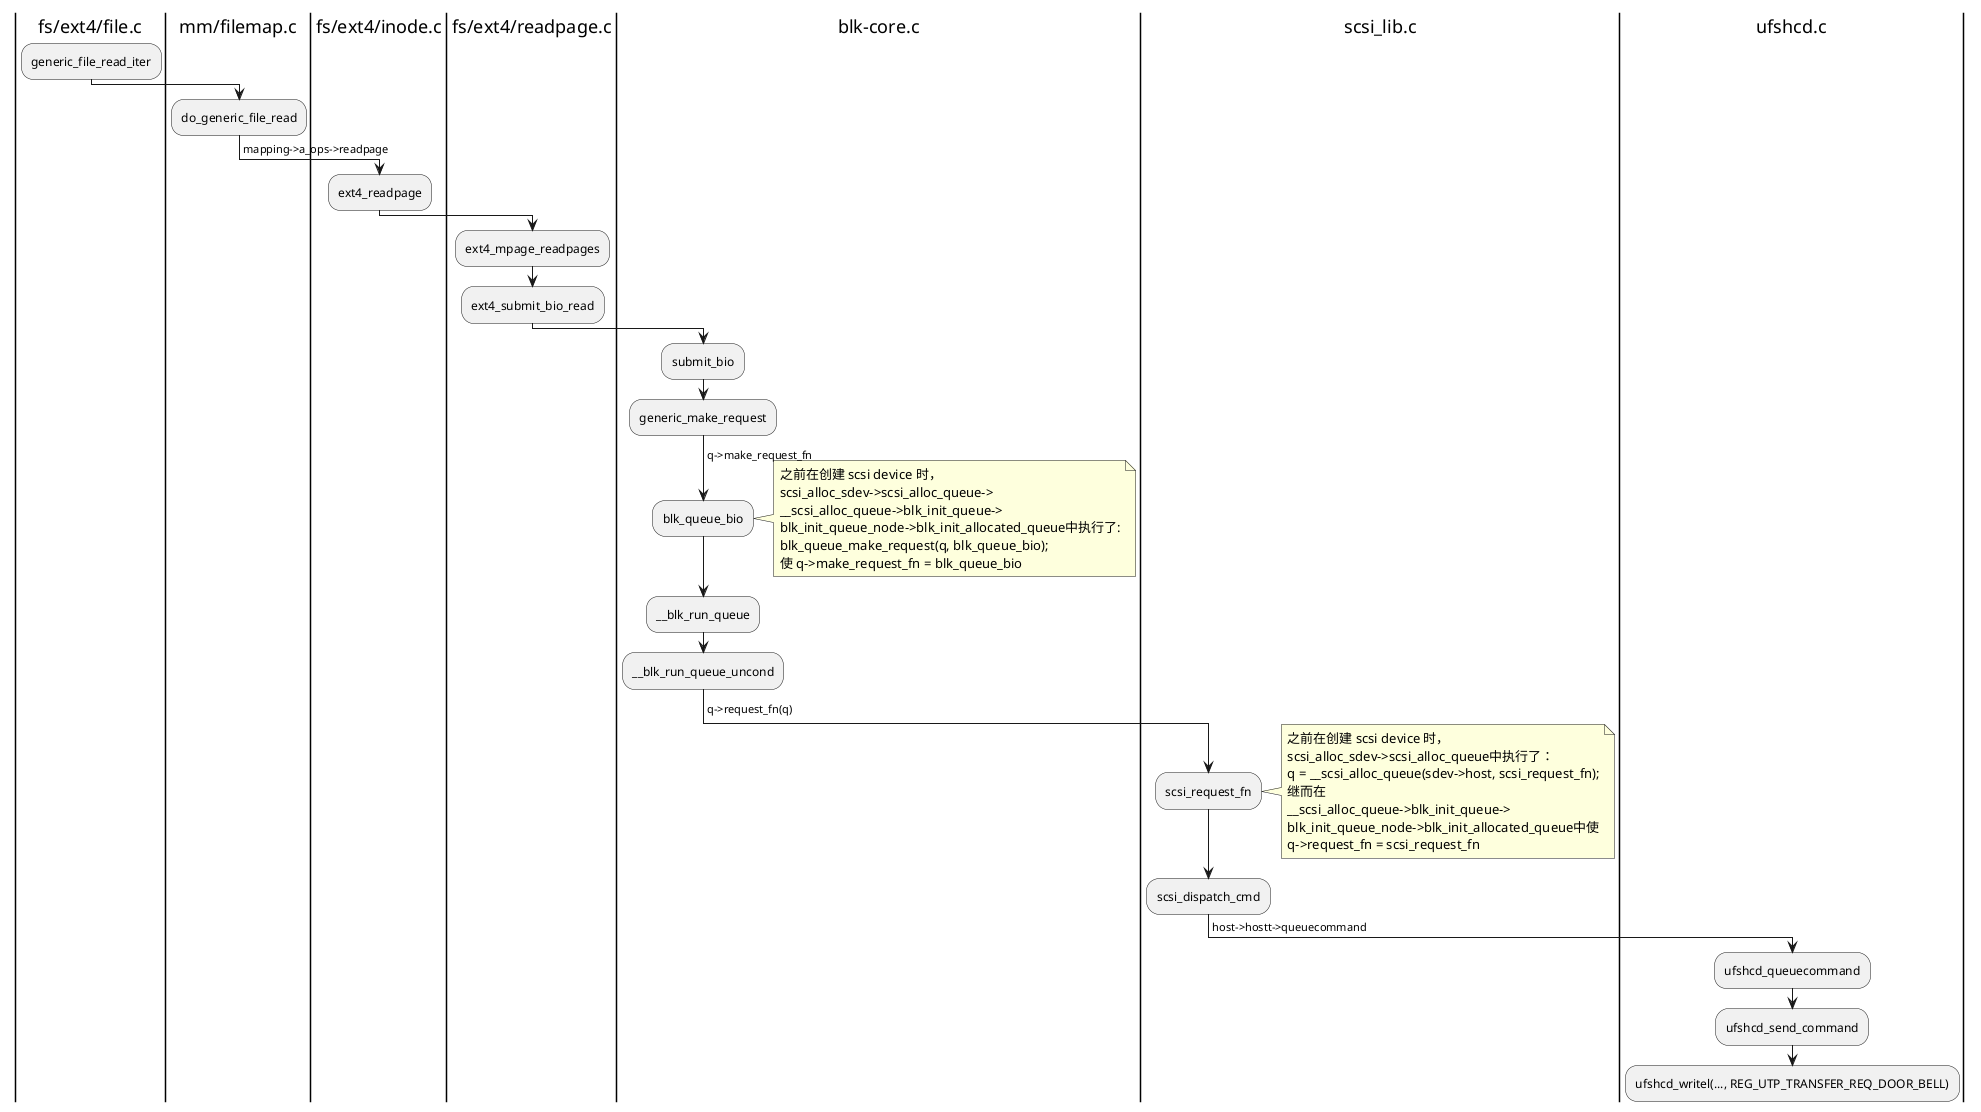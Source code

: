 @startuml

|fs/ext4/file.c|
:generic_file_read_iter;
|mm/filemap.c|
:do_generic_file_read;
-> mapping->a_ops->readpage;
|fs/ext4/inode.c|
:ext4_readpage;
|fs/ext4/readpage.c|
:ext4_mpage_readpages;
:ext4_submit_bio_read;
|blk-core.c|
:submit_bio;
:generic_make_request;
-> q->make_request_fn;
:blk_queue_bio;
note right
之前在创建 scsi device 时，
scsi_alloc_sdev->scsi_alloc_queue->
__scsi_alloc_queue->blk_init_queue->
blk_init_queue_node->blk_init_allocated_queue中执行了:
blk_queue_make_request(q, blk_queue_bio);
使 q->make_request_fn = blk_queue_bio
end note
:__blk_run_queue;
:__blk_run_queue_uncond;
-> q->request_fn(q);
|scsi_lib.c|
:scsi_request_fn;
note right
之前在创建 scsi device 时，
scsi_alloc_sdev->scsi_alloc_queue中执行了：
q = __scsi_alloc_queue(sdev->host, scsi_request_fn);
继而在 
__scsi_alloc_queue->blk_init_queue->
blk_init_queue_node->blk_init_allocated_queue中使
q->request_fn = scsi_request_fn
end note
:scsi_dispatch_cmd;
-> host->hostt->queuecommand;
|ufshcd.c|
:ufshcd_queuecommand;
:ufshcd_send_command;
:ufshcd_writel(..., REG_UTP_TRANSFER_REQ_DOOR_BELL);

@enduml